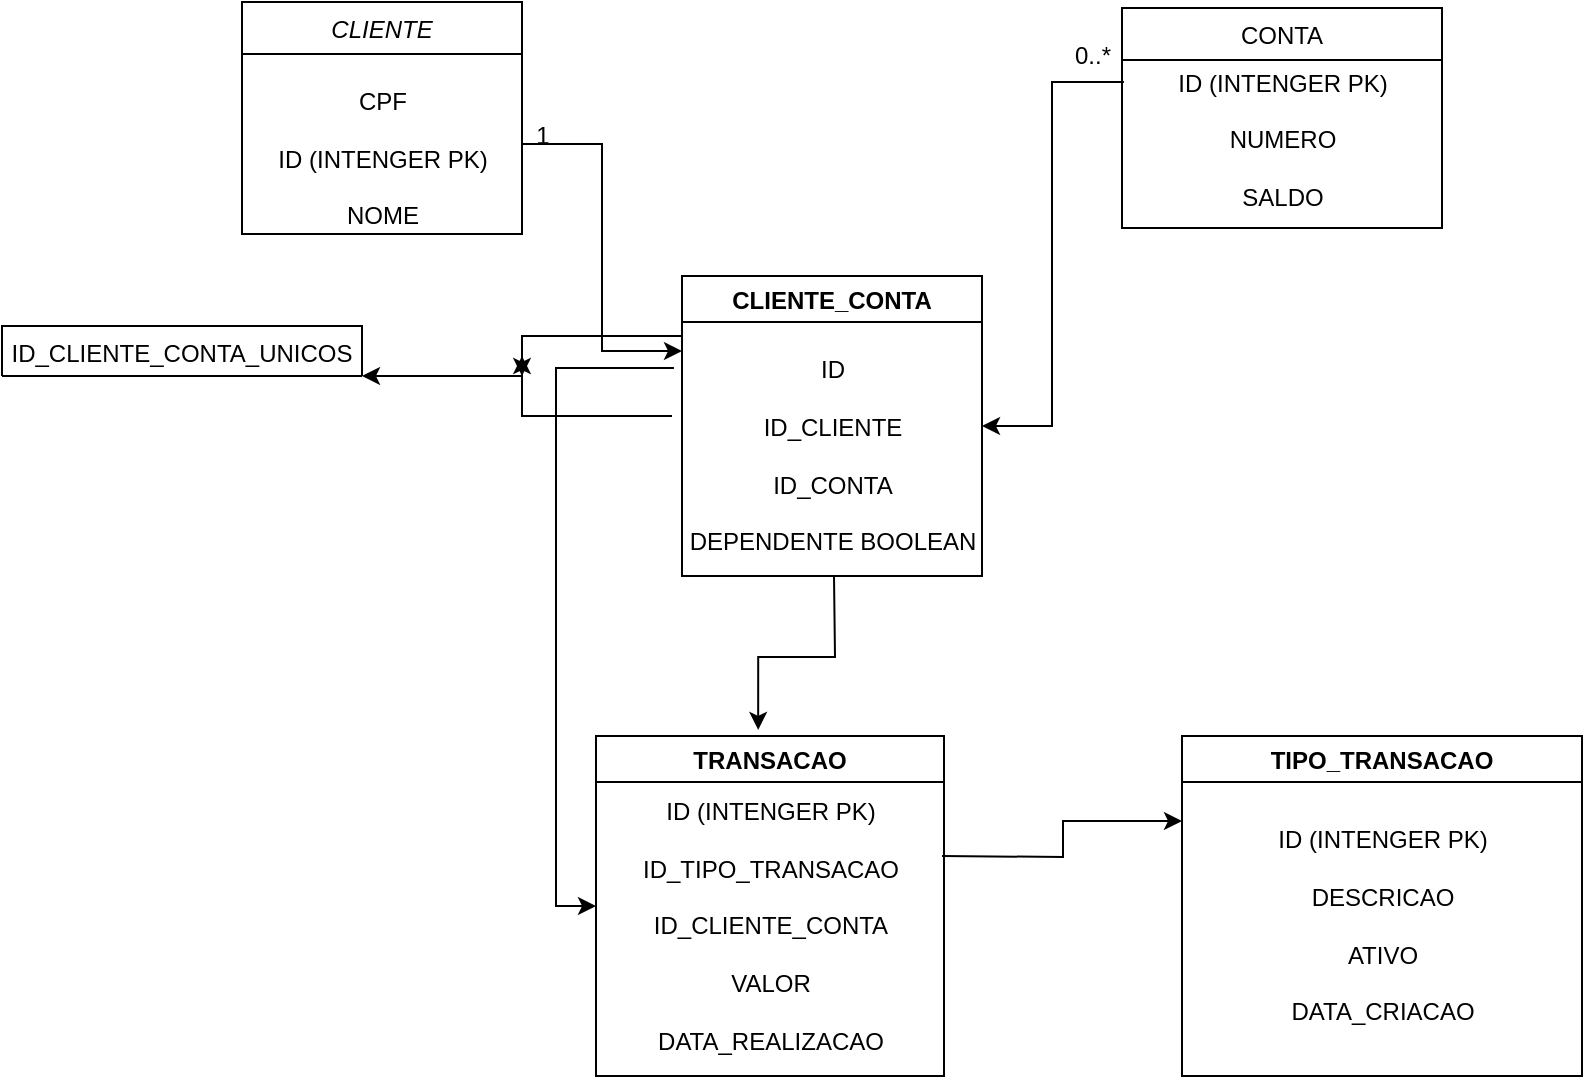 <mxfile version="16.6.6" type="github">
  <diagram id="C5RBs43oDa-KdzZeNtuy" name="Page-1">
    <mxGraphModel dx="1422" dy="794" grid="1" gridSize="10" guides="1" tooltips="1" connect="1" arrows="1" fold="1" page="1" pageScale="1" pageWidth="827" pageHeight="1169" math="0" shadow="0">
      <root>
        <mxCell id="WIyWlLk6GJQsqaUBKTNV-0" />
        <mxCell id="WIyWlLk6GJQsqaUBKTNV-1" parent="WIyWlLk6GJQsqaUBKTNV-0" />
        <mxCell id="zkfFHV4jXpPFQw0GAbJ--0" value="CLIENTE" style="swimlane;fontStyle=2;align=center;verticalAlign=top;childLayout=stackLayout;horizontal=1;startSize=26;horizontalStack=0;resizeParent=1;resizeLast=0;collapsible=1;marginBottom=0;rounded=0;shadow=0;strokeWidth=1;" parent="WIyWlLk6GJQsqaUBKTNV-1" vertex="1">
          <mxGeometry x="150" y="113" width="140" height="116" as="geometry">
            <mxRectangle x="230" y="140" width="160" height="26" as="alternateBounds" />
          </mxGeometry>
        </mxCell>
        <mxCell id="4SqnZrIAW35huoGUMtAr-4" value="&lt;br&gt;CPF&lt;br&gt;&lt;br&gt;ID (INTENGER PK)&lt;br&gt;&lt;br&gt;NOME" style="text;html=1;align=center;verticalAlign=middle;resizable=0;points=[];autosize=1;strokeColor=none;fillColor=none;" vertex="1" parent="zkfFHV4jXpPFQw0GAbJ--0">
          <mxGeometry y="26" width="140" height="90" as="geometry" />
        </mxCell>
        <mxCell id="zkfFHV4jXpPFQw0GAbJ--6" value="ID_CLIENTE_CONTA_UNICOS" style="swimlane;fontStyle=0;align=center;verticalAlign=top;childLayout=stackLayout;horizontal=1;startSize=26;horizontalStack=0;resizeParent=1;resizeLast=0;collapsible=1;marginBottom=0;rounded=0;shadow=0;strokeWidth=1;" parent="WIyWlLk6GJQsqaUBKTNV-1" vertex="1">
          <mxGeometry x="30" y="275" width="180" height="25" as="geometry">
            <mxRectangle x="130" y="380" width="160" height="26" as="alternateBounds" />
          </mxGeometry>
        </mxCell>
        <mxCell id="zkfFHV4jXpPFQw0GAbJ--17" value="CONTA" style="swimlane;fontStyle=0;align=center;verticalAlign=top;childLayout=stackLayout;horizontal=1;startSize=26;horizontalStack=0;resizeParent=1;resizeLast=0;collapsible=1;marginBottom=0;rounded=0;shadow=0;strokeWidth=1;" parent="WIyWlLk6GJQsqaUBKTNV-1" vertex="1">
          <mxGeometry x="590" y="116" width="160" height="110" as="geometry">
            <mxRectangle x="550" y="140" width="160" height="26" as="alternateBounds" />
          </mxGeometry>
        </mxCell>
        <mxCell id="4SqnZrIAW35huoGUMtAr-6" value="ID (INTENGER PK)&lt;br&gt;&lt;br&gt;NUMERO&lt;br&gt;&lt;br&gt;SALDO" style="text;html=1;align=center;verticalAlign=middle;resizable=0;points=[];autosize=1;strokeColor=none;fillColor=none;" vertex="1" parent="zkfFHV4jXpPFQw0GAbJ--17">
          <mxGeometry y="26" width="160" height="80" as="geometry" />
        </mxCell>
        <mxCell id="lCod_op2A2oKdmzHTNkI-11" value="CLIENTE_CONTA" style="swimlane;" parent="WIyWlLk6GJQsqaUBKTNV-1" vertex="1">
          <mxGeometry x="370" y="250" width="150" height="150" as="geometry">
            <mxRectangle x="380" y="250" width="130" height="23" as="alternateBounds" />
          </mxGeometry>
        </mxCell>
        <mxCell id="4SqnZrIAW35huoGUMtAr-9" value="ID&lt;br&gt;&lt;br&gt;ID_CLIENTE&lt;br&gt;&lt;br&gt;ID_CONTA&lt;br&gt;&lt;br&gt;DEPENDENTE BOOLEAN" style="text;html=1;align=center;verticalAlign=middle;resizable=0;points=[];autosize=1;strokeColor=none;fillColor=none;" vertex="1" parent="lCod_op2A2oKdmzHTNkI-11">
          <mxGeometry x="-5" y="40" width="160" height="100" as="geometry" />
        </mxCell>
        <mxCell id="4SqnZrIAW35huoGUMtAr-12" style="edgeStyle=orthogonalEdgeStyle;rounded=0;orthogonalLoop=1;jettySize=auto;html=1;entryX=0;entryY=0.25;entryDx=0;entryDy=0;" edge="1" parent="WIyWlLk6GJQsqaUBKTNV-1" source="4SqnZrIAW35huoGUMtAr-4" target="lCod_op2A2oKdmzHTNkI-11">
          <mxGeometry relative="1" as="geometry" />
        </mxCell>
        <mxCell id="4SqnZrIAW35huoGUMtAr-13" style="edgeStyle=orthogonalEdgeStyle;rounded=0;orthogonalLoop=1;jettySize=auto;html=1;entryX=1;entryY=0.5;entryDx=0;entryDy=0;exitX=0.006;exitY=0.138;exitDx=0;exitDy=0;exitPerimeter=0;" edge="1" parent="WIyWlLk6GJQsqaUBKTNV-1" source="4SqnZrIAW35huoGUMtAr-6" target="lCod_op2A2oKdmzHTNkI-11">
          <mxGeometry relative="1" as="geometry" />
        </mxCell>
        <mxCell id="4SqnZrIAW35huoGUMtAr-15" style="edgeStyle=orthogonalEdgeStyle;rounded=0;orthogonalLoop=1;jettySize=auto;html=1;" edge="1" parent="WIyWlLk6GJQsqaUBKTNV-1">
          <mxGeometry relative="1" as="geometry">
            <mxPoint x="290" y="300" as="targetPoint" />
            <mxPoint x="370" y="280" as="sourcePoint" />
            <Array as="points">
              <mxPoint x="290" y="280" />
            </Array>
          </mxGeometry>
        </mxCell>
        <mxCell id="4SqnZrIAW35huoGUMtAr-16" style="edgeStyle=orthogonalEdgeStyle;rounded=0;orthogonalLoop=1;jettySize=auto;html=1;" edge="1" parent="WIyWlLk6GJQsqaUBKTNV-1" source="4SqnZrIAW35huoGUMtAr-9">
          <mxGeometry relative="1" as="geometry">
            <mxPoint x="290" y="290" as="targetPoint" />
            <Array as="points">
              <mxPoint x="290" y="320" />
            </Array>
          </mxGeometry>
        </mxCell>
        <mxCell id="4SqnZrIAW35huoGUMtAr-17" style="edgeStyle=orthogonalEdgeStyle;rounded=0;orthogonalLoop=1;jettySize=auto;html=1;" edge="1" parent="WIyWlLk6GJQsqaUBKTNV-1">
          <mxGeometry relative="1" as="geometry">
            <mxPoint x="210" y="300" as="targetPoint" />
            <mxPoint x="290" y="300" as="sourcePoint" />
          </mxGeometry>
        </mxCell>
        <mxCell id="4SqnZrIAW35huoGUMtAr-19" value="1" style="text;html=1;align=center;verticalAlign=middle;resizable=0;points=[];autosize=1;strokeColor=none;fillColor=none;" vertex="1" parent="WIyWlLk6GJQsqaUBKTNV-1">
          <mxGeometry x="290" y="170" width="20" height="20" as="geometry" />
        </mxCell>
        <mxCell id="4SqnZrIAW35huoGUMtAr-20" value="0..*" style="text;html=1;align=center;verticalAlign=middle;resizable=0;points=[];autosize=1;strokeColor=none;fillColor=none;" vertex="1" parent="WIyWlLk6GJQsqaUBKTNV-1">
          <mxGeometry x="560" y="130" width="30" height="20" as="geometry" />
        </mxCell>
        <mxCell id="4SqnZrIAW35huoGUMtAr-28" style="edgeStyle=orthogonalEdgeStyle;rounded=0;orthogonalLoop=1;jettySize=auto;html=1;entryX=0;entryY=0.25;entryDx=0;entryDy=0;" edge="1" parent="WIyWlLk6GJQsqaUBKTNV-1" target="4SqnZrIAW35huoGUMtAr-25">
          <mxGeometry relative="1" as="geometry">
            <mxPoint x="500" y="540" as="sourcePoint" />
          </mxGeometry>
        </mxCell>
        <mxCell id="4SqnZrIAW35huoGUMtAr-22" value="TRANSACAO" style="swimlane;" vertex="1" parent="WIyWlLk6GJQsqaUBKTNV-1">
          <mxGeometry x="327" y="480" width="174" height="170" as="geometry" />
        </mxCell>
        <mxCell id="4SqnZrIAW35huoGUMtAr-23" value="ID (INTENGER PK)&lt;br&gt;&lt;br&gt;ID_TIPO_TRANSACAO&lt;br&gt;&lt;br&gt;ID_CLIENTE_CONTA&lt;br&gt;&lt;br&gt;VALOR&lt;br&gt;&lt;br&gt;DATA_REALIZACAO" style="text;html=1;align=center;verticalAlign=middle;resizable=0;points=[];autosize=1;strokeColor=none;fillColor=none;" vertex="1" parent="4SqnZrIAW35huoGUMtAr-22">
          <mxGeometry x="17" y="30" width="140" height="130" as="geometry" />
        </mxCell>
        <mxCell id="4SqnZrIAW35huoGUMtAr-24" style="edgeStyle=orthogonalEdgeStyle;rounded=0;orthogonalLoop=1;jettySize=auto;html=1;entryX=0.466;entryY=-0.018;entryDx=0;entryDy=0;entryPerimeter=0;" edge="1" parent="WIyWlLk6GJQsqaUBKTNV-1" target="4SqnZrIAW35huoGUMtAr-22">
          <mxGeometry relative="1" as="geometry">
            <mxPoint x="446" y="400" as="sourcePoint" />
          </mxGeometry>
        </mxCell>
        <mxCell id="4SqnZrIAW35huoGUMtAr-25" value="TIPO_TRANSACAO" style="swimlane;" vertex="1" parent="WIyWlLk6GJQsqaUBKTNV-1">
          <mxGeometry x="620" y="480" width="200" height="170" as="geometry" />
        </mxCell>
        <mxCell id="4SqnZrIAW35huoGUMtAr-26" value="ID (INTENGER PK)&lt;br&gt;&lt;br&gt;DESCRICAO&lt;br&gt;&lt;br&gt;ATIVO&lt;br&gt;&lt;br&gt;DATA_CRIACAO" style="text;html=1;align=center;verticalAlign=middle;resizable=0;points=[];autosize=1;strokeColor=none;fillColor=none;" vertex="1" parent="4SqnZrIAW35huoGUMtAr-25">
          <mxGeometry x="40" y="45" width="120" height="100" as="geometry" />
        </mxCell>
        <mxCell id="4SqnZrIAW35huoGUMtAr-30" style="edgeStyle=orthogonalEdgeStyle;rounded=0;orthogonalLoop=1;jettySize=auto;html=1;entryX=0;entryY=0.5;entryDx=0;entryDy=0;exitX=0.006;exitY=0.06;exitDx=0;exitDy=0;exitPerimeter=0;" edge="1" parent="WIyWlLk6GJQsqaUBKTNV-1" source="4SqnZrIAW35huoGUMtAr-9" target="4SqnZrIAW35huoGUMtAr-22">
          <mxGeometry relative="1" as="geometry">
            <mxPoint x="280" y="550" as="targetPoint" />
          </mxGeometry>
        </mxCell>
      </root>
    </mxGraphModel>
  </diagram>
</mxfile>
